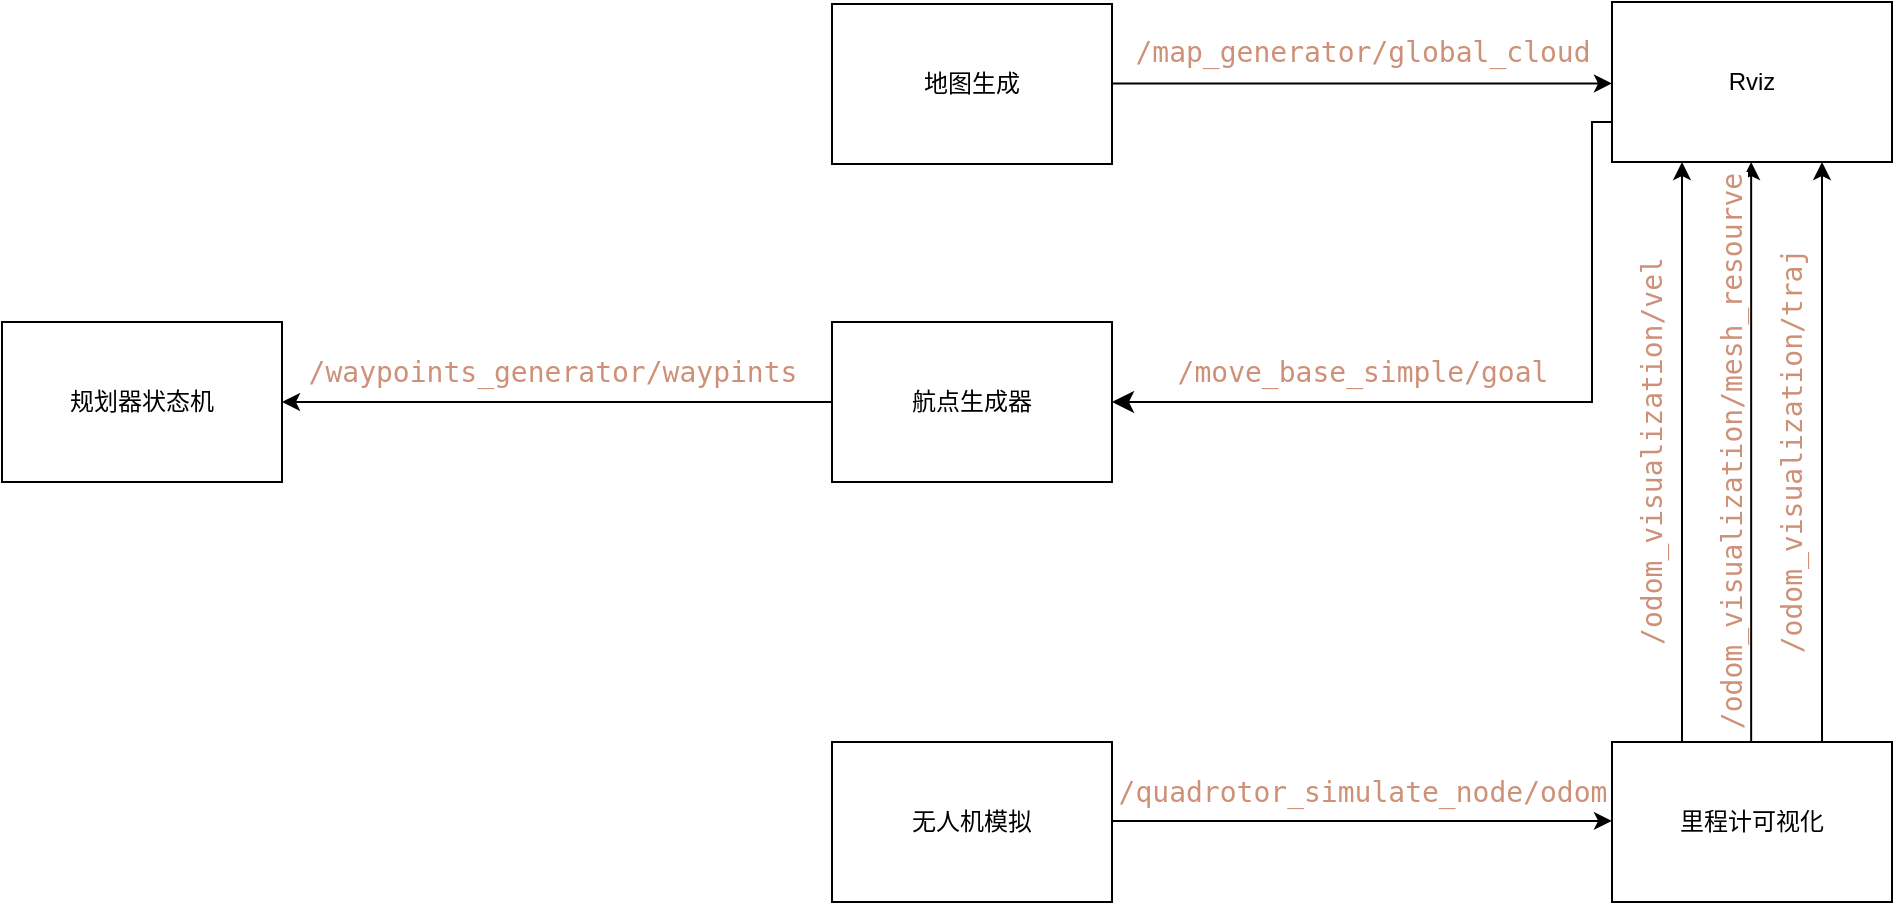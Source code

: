 <mxfile>
    <diagram name="Page-1" id="tDE3Hy5oB1PSFwgHlXUc">
        <mxGraphModel dx="303" dy="157" grid="1" gridSize="10" guides="1" tooltips="1" connect="1" arrows="1" fold="1" page="1" pageScale="1" pageWidth="850" pageHeight="1100" math="0" shadow="0">
            <root>
                <mxCell id="0"/>
                <mxCell id="1" parent="0"/>
                <mxCell id="U284dSDEInxjtuiSJ-Ml-8" style="edgeStyle=orthogonalEdgeStyle;rounded=0;orthogonalLoop=1;jettySize=auto;html=1;exitX=1;exitY=0.75;exitDx=0;exitDy=0;" parent="1" edge="1">
                    <mxGeometry relative="1" as="geometry">
                        <mxPoint x="1090" y="310.74" as="targetPoint"/>
                        <mxPoint x="840" y="310.74" as="sourcePoint"/>
                    </mxGeometry>
                </mxCell>
                <mxCell id="U284dSDEInxjtuiSJ-Ml-1" value="地图生成" style="rounded=0;whiteSpace=wrap;html=1;" parent="1" vertex="1">
                    <mxGeometry x="700" y="271" width="140" height="80" as="geometry"/>
                </mxCell>
                <mxCell id="U284dSDEInxjtuiSJ-Ml-9" value="&lt;div style=&quot;color: rgb(204, 204, 204); font-family: &amp;quot;Droid Sans Mono&amp;quot;, &amp;quot;monospace&amp;quot;, monospace; font-size: 14px; line-height: 19px; white-space-collapse: preserve;&quot;&gt;&lt;span style=&quot;color: rgb(206, 145, 120); background-color: rgb(255, 255, 255);&quot;&gt;/map_generator/global_cloud&lt;/span&gt;&lt;/div&gt;" style="text;html=1;align=center;verticalAlign=middle;resizable=0;points=[];autosize=1;strokeColor=none;fillColor=none;" parent="1" vertex="1">
                    <mxGeometry x="840" y="280" width="250" height="30" as="geometry"/>
                </mxCell>
                <mxCell id="3" style="edgeStyle=none;html=1;exitX=1;exitY=0.25;exitDx=0;exitDy=0;entryX=0;entryY=0.25;entryDx=0;entryDy=0;" parent="1" edge="1">
                    <mxGeometry relative="1" as="geometry">
                        <mxPoint x="1090" y="679.44" as="targetPoint"/>
                        <mxPoint x="840" y="679.44" as="sourcePoint"/>
                    </mxGeometry>
                </mxCell>
                <mxCell id="2" value="无人机模拟" style="rounded=0;whiteSpace=wrap;html=1;" parent="1" vertex="1">
                    <mxGeometry x="700" y="640" width="140" height="80" as="geometry"/>
                </mxCell>
                <mxCell id="4" value="&lt;span style=&quot;color: rgb(206, 145, 120); font-family: &amp;quot;Droid Sans Mono&amp;quot;, &amp;quot;monospace&amp;quot;, monospace; font-size: 14px; white-space-collapse: preserve; background-color: rgb(255, 255, 255);&quot;&gt;/quadrotor_simulate_node/odom&lt;/span&gt;" style="text;html=1;align=center;verticalAlign=middle;resizable=0;points=[];autosize=1;strokeColor=none;fillColor=none;" parent="1" vertex="1">
                    <mxGeometry x="830" y="650" width="270" height="30" as="geometry"/>
                </mxCell>
                <mxCell id="7" style="edgeStyle=none;html=1;exitX=0.25;exitY=0;exitDx=0;exitDy=0;entryX=0.25;entryY=1;entryDx=0;entryDy=0;" parent="1" source="5" target="6" edge="1">
                    <mxGeometry relative="1" as="geometry"/>
                </mxCell>
                <mxCell id="8" style="edgeStyle=none;html=1;exitX=0.75;exitY=0;exitDx=0;exitDy=0;entryX=0.75;entryY=1;entryDx=0;entryDy=0;" parent="1" edge="1">
                    <mxGeometry relative="1" as="geometry">
                        <mxPoint x="1159.58" y="640" as="sourcePoint"/>
                        <mxPoint x="1159.58" y="350" as="targetPoint"/>
                    </mxGeometry>
                </mxCell>
                <mxCell id="12" style="edgeStyle=none;html=1;exitX=0.75;exitY=0;exitDx=0;exitDy=0;entryX=0.75;entryY=1;entryDx=0;entryDy=0;" parent="1" source="5" target="6" edge="1">
                    <mxGeometry relative="1" as="geometry"/>
                </mxCell>
                <mxCell id="5" value="里程计可视化" style="rounded=0;whiteSpace=wrap;html=1;" parent="1" vertex="1">
                    <mxGeometry x="1090" y="640" width="140" height="80" as="geometry"/>
                </mxCell>
                <mxCell id="6" value="Rviz" style="rounded=0;whiteSpace=wrap;html=1;" parent="1" vertex="1">
                    <mxGeometry x="1090" y="270" width="140" height="80" as="geometry"/>
                </mxCell>
                <mxCell id="10" value="&lt;span style=&quot;color: rgb(206, 145, 120); font-family: &amp;quot;Droid Sans Mono&amp;quot;, &amp;quot;monospace&amp;quot;, monospace; font-size: 14px; white-space-collapse: preserve; background-color: rgb(255, 255, 255);&quot;&gt;/odom_visualization/vel&lt;/span&gt;" style="text;html=1;align=center;verticalAlign=middle;resizable=0;points=[];autosize=1;strokeColor=none;fillColor=none;rotation=-90;" parent="1" vertex="1">
                    <mxGeometry x="1000" y="480" width="220" height="30" as="geometry"/>
                </mxCell>
                <mxCell id="11" value="&lt;span style=&quot;color: rgb(206, 145, 120); font-family: &amp;quot;Droid Sans Mono&amp;quot;, &amp;quot;monospace&amp;quot;, monospace; font-size: 14px; white-space-collapse: preserve; background-color: rgb(255, 255, 255);&quot;&gt;/odom_visualization/mesh_resourve&lt;/span&gt;" style="text;html=1;align=center;verticalAlign=middle;resizable=0;points=[];autosize=1;strokeColor=none;fillColor=none;rotation=-90;" parent="1" vertex="1">
                    <mxGeometry x="1000" y="480" width="300" height="30" as="geometry"/>
                </mxCell>
                <mxCell id="13" value="&lt;span style=&quot;color: rgb(206, 145, 120); font-family: &amp;quot;Droid Sans Mono&amp;quot;, &amp;quot;monospace&amp;quot;, monospace; font-size: 14px; white-space-collapse: preserve; background-color: rgb(255, 255, 255);&quot;&gt;/odom_visualization/traj&lt;/span&gt;" style="text;html=1;align=center;verticalAlign=middle;resizable=0;points=[];autosize=1;strokeColor=none;fillColor=none;rotation=-90;" parent="1" vertex="1">
                    <mxGeometry x="1065" y="480" width="230" height="30" as="geometry"/>
                </mxCell>
                <mxCell id="26" style="edgeStyle=none;html=1;exitX=0;exitY=0.5;exitDx=0;exitDy=0;entryX=1;entryY=0.5;entryDx=0;entryDy=0;" edge="1" parent="1" source="14" target="25">
                    <mxGeometry relative="1" as="geometry"/>
                </mxCell>
                <mxCell id="14" value="航点生成器" style="rounded=0;whiteSpace=wrap;html=1;" vertex="1" parent="1">
                    <mxGeometry x="700" y="430" width="140" height="80" as="geometry"/>
                </mxCell>
                <mxCell id="21" value="&lt;div style=&quot;color: rgb(204, 204, 204); font-family: &amp;quot;Droid Sans Mono&amp;quot;, &amp;quot;monospace&amp;quot;, monospace; font-size: 14px; line-height: 19px; white-space-collapse: preserve;&quot;&gt;&lt;span style=&quot;color: rgb(206, 145, 120); background-color: rgb(255, 255, 255);&quot;&gt;/move_base_simple/goal&lt;/span&gt;&lt;/div&gt;" style="text;html=1;align=center;verticalAlign=middle;resizable=0;points=[];autosize=1;strokeColor=none;fillColor=none;" vertex="1" parent="1">
                    <mxGeometry x="860" y="440" width="210" height="30" as="geometry"/>
                </mxCell>
                <mxCell id="24" value="" style="edgeStyle=elbowEdgeStyle;elbow=horizontal;endArrow=classic;html=1;curved=0;rounded=0;endSize=8;startSize=8;exitX=0;exitY=0.75;exitDx=0;exitDy=0;" edge="1" parent="1" source="6" target="14">
                    <mxGeometry width="50" height="50" relative="1" as="geometry">
                        <mxPoint x="970" y="430" as="sourcePoint"/>
                        <mxPoint x="1020" y="380" as="targetPoint"/>
                        <Array as="points">
                            <mxPoint x="1080" y="400"/>
                        </Array>
                    </mxGeometry>
                </mxCell>
                <mxCell id="25" value="规划器状态机" style="rounded=0;whiteSpace=wrap;html=1;" vertex="1" parent="1">
                    <mxGeometry x="285" y="430" width="140" height="80" as="geometry"/>
                </mxCell>
                <mxCell id="28" value="&lt;div style=&quot;color: rgb(204, 204, 204); font-family: &amp;quot;Droid Sans Mono&amp;quot;, &amp;quot;monospace&amp;quot;, monospace; font-size: 14px; line-height: 19px; white-space-collapse: preserve;&quot;&gt;&lt;span style=&quot;color: rgb(206, 145, 120); background-color: rgb(255, 255, 255);&quot;&gt;/waypoints_generator/waypints&lt;/span&gt;&lt;/div&gt;" style="text;html=1;align=center;verticalAlign=middle;resizable=0;points=[];autosize=1;strokeColor=none;fillColor=none;" vertex="1" parent="1">
                    <mxGeometry x="425" y="440" width="270" height="30" as="geometry"/>
                </mxCell>
            </root>
        </mxGraphModel>
    </diagram>
</mxfile>